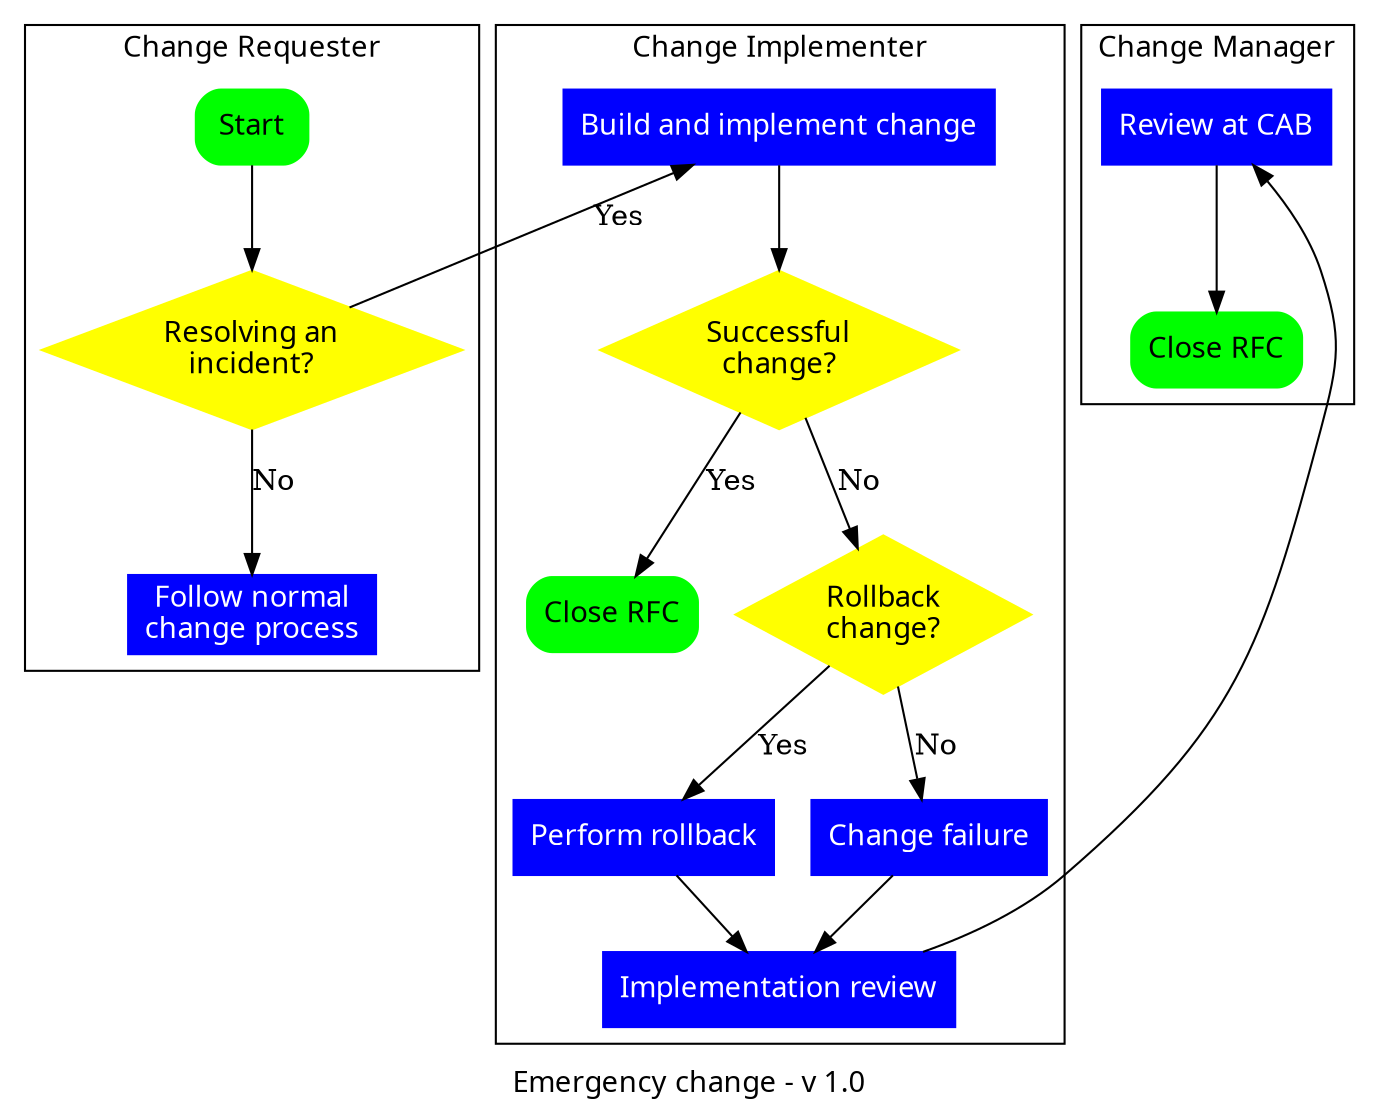 digraph {
    fontname="Verdana";
    label = "Emergency change - v 1.0" 
    node[fontname="Verdana", style=rounded]
    rankdir = TB;

    subgraph cluster_0 {
        label="Change Requester";
        start[
            shape=box, 
            style="rounded,filled", 
            color=green, 
            fontcolor=black,
            label="Start"];
        
        no_incident[
            shape=box, 
            style=filled,
            color=blue,
            fontcolor=white,
            label="Follow normal\nchange process"];

        if_incident[
            shape=diamond,
            style=filled,
            color=yellow, 
            label="Resolving an\nincident?"];
    }

    subgraph cluster_1 {
        label="Change Implementer";
        build_and_implement[
            shape=box, 
            style=filled,
            color=blue,
            fontcolor=white,
            label="Build and implement change"];

        change_working[
            shape=diamond,
            style=filled,
            color=yellow, 
            label="Successful\nchange?"];

        close_record[
            shape=box, 
            style="rounded,filled", 
            color=green, 
            fontcolor=black,
            label="Close RFC"];

        backout_change[
            shape=diamond,
            style=filled,
            color=yellow, 
            label="Rollback\nchange?"];
        
        execute_backout[
            shape=box, 
            style=filled,
            color=blue,
            fontcolor=white,
            label="Perform rollback"];

        implementation_review[
            shape=box, 
            style=filled,
            color=blue,
            fontcolor=white,
            label="Implementation review"];

        change_failure[
            shape=box, 
            style=filled,
            color=blue,
            fontcolor=white,
            label="Change failure"];
    }

    subgraph cluster_2 {
        label="Change Manager";
        review_at_cab[
            shape=box, 
            style=filled,
            color=blue,
            fontcolor=white,
            label="Review at CAB"];

        close_record2[
            shape=box, 
            style="rounded,filled", 
            color=green, 
            fontcolor=black,
            label="Close RFC"];
    
        // space1[label="C", style=invis];
        // space2[label="C", style=invis];
        // space3[label="C", style=invis];
        // space1 -> space2 -> space3 -> review_at_cab [style=invis]
    
    }

    start -> if_incident;
    if_incident -> no_incident[
        label=No,
    ]
    if_incident -> build_and_implement[
        label=Yes,
        constraint=false,
    ]
    build_and_implement -> change_working
    change_working -> close_record[
        label=Yes,
    ]
    change_working -> backout_change[
        label=No,
    ]
    backout_change -> execute_backout[
        label=Yes,
    ]
    backout_change -> change_failure [
        label=No
    ]

    execute_backout -> implementation_review
    change_failure -> implementation_review

    implementation_review -> review_at_cab[
        constraint=false
    ]
    review_at_cab -> close_record2
    

}